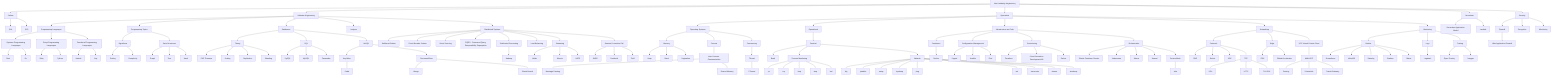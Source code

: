 graph TD
  SRE[Site Reliability Engineering]

  SRE --> Cul[Culture]
    Cul --> SLA
    Cul --> SLO

  SRE --> SW[Software Engineering]
  SW --> PL[Programming Languages]
    PL --> SysPL[Systems Programming Languages]
      SysPL --> Rust
      SysPL --> Go
    PL --> ScrPL[Script Programming Languages]
      ScrPL --> Ruby
      ScrPL --> Python
    PL --> FunPL[Functional Programming Languages]
      FunPL --> Haskell
      FunPL --> Lisp

  SW --> PT[Programming Topics]
    PT --> ALG[Algorithms]
      ALG --> SRT[Sorting]
      ALG --> CPX[Complexity]
    PT --> DS[Data Scructures]
      DS --> Graph[Graph]
      DS --> T3[Tree]
      DS --> HS[Hash]

    SW --> DB[Databases]
      DB --> DBT[Theory]
        DBT --> CAP[CAP Theorem]
        DBT --> DBTS[Scaling]
        DBT --> DBTR[Replication]
        DBT --> DBTX[Sharding]
      DB --> SQL[SQL]
        SQL --> PgSQL
        SQL --> MySQL
        SQL --> Cassandra
      DB --> NoSQL[NoSQL]
        NoSQL --> KV[KeyValue]
          KV --> Rd[Redis]
        NoSQL --> DoS[DocumentStore]
          DoS --> Mng[Mongo]
          DoS --> ES[ElasticSearch]
    SW --> LD[Ledgers]

  SW --> DSi[Distributed Systems]
    DSi --> BHP[Bulkhead Pattern]
    DSi --> CBP[Circuit Breaker Pattern]
    DSi --> EvS[Event Sourcing]
    DSi --> CQRS[CQRS - Command Query Responsibility Segregation]
    DSi --> DPro[Distributed Processing]
      DPro --> HDP[Hadoop]
    DSi --> DLB[Load Balancing]
    DSi --> STM[Streaming]
      STM --> Kafka
      STM --> Kinesis
      STM --> NATS
    DSi --> RPC[Remote Procedure Call]
      RPC --> AVRO
      RPC --> Protobufs
      RPC --> Thrift

  SRE --> OPS[Operations]
    OPS --> OS[Operating Systems]
      OS --> MM[Memory]
        MM --> Heap
        MM --> Stack
        MM --> PAG[Pagination]
      OS --> PRO[Process]
        PRO --> IPC[Inter Process Communication]
          IPC --> IPCM[Message Passing]
          IPC --> IPCSM[Shared Memory]
      OS --> CCY[Concurrency]
        CCY --> Thread
          Thread --> PThread
    OPS --> OPSOPS[Operational]
      OPSOPS --> Ter[Terminal]
        Ter --> Bash
        Ter --> PrM[Process Monitoring]
          PrM --> ps
          PrM --> top
          PrM --> htop
          PrM --> atop
          PrM --> lsof
        Ter --> Netw[Network]
          Netw --> dig
          Netw --> iptables
          Netw --> nmap
          Netw --> tcpdump
          Netw --> ping
          Netw --> mtr
          Netw --> traceroute
          Netw --> airmon
          Netw --> airodump
    OPS --> IaC[Infrastructure as Code]
      IaC --> Cont[Containers]
        Cont --> Docker
      IaC --> CfgMgt[Configuration Management]
        CfgMgt --> Puppet
        CfgMgt --> Ansible
        CfgMgt --> Chef
      IaC --> Prov[Provisioning]
        Prov --> TF[Terraform]
        Prov --> CDK[Cloud Formation Development Kit]
        Prov --> PK[Packer]
      IaC --> Orc[Orchestration]
        Orc --> ECS[Elastic Container Service]
        Orc --> K8S[Kubernetes]
        Orc --> Mesos
        Orc --> Nomad
        Orc --> SerM[ServiceMesh]
          SerM --> IsT[Istio]
    OPS --> NET[Networking]
      NET --> NETP[Protocols]
        NETP --> DNS
        NETP --> Socket
        NETP --> UDP
        NETP --> TCP
          TCP --> SSH
          TCP --> HTTP
          TCP --> SSL[TLS-SSL]
      NET --> NETE[Edge]
        NETE --> CDN
        NETE --> GAL[Global Accelerator]
      NET --> VPC[VPC Virtual Private Cloud]
        VPC --> MVPC[Multi-VPC]
          MVPC --> VPCP[Peering]
          MVPC --> VPCPL[PrivateLink]
          MVPC --> VPCT[Transit Gateway]
    OPS --> MON[Monitoring]
      MON --> Metr[Metrics]
        Metr --> Prom[Prometheus]
        Metr --> Infl[InfluxDB]
        Metr --> DD[Datadog]
        Metr --> Graf[Grafana]
        Metr --> Statsd[Statsd]
      MON --> Logs[Logs]
        Logs --> Logstash
      MON --> Tra[Tracing]
        Tra --> OPT[Open Tracing]
        Tra --> Jae[Jaegger]
  SRE --> SVL[Serverless]
    SVL --> SAM[Serverless Application Model]
    SVL --> LBD[Lambda]
  SRE --> SEC[Security]
    SEC --> FIR[Firewall]
      FIR --> WAF[Web Application Firewall]
    SEC --> ENC[Encryption]
    SEC --> SECMON[Monitoring]